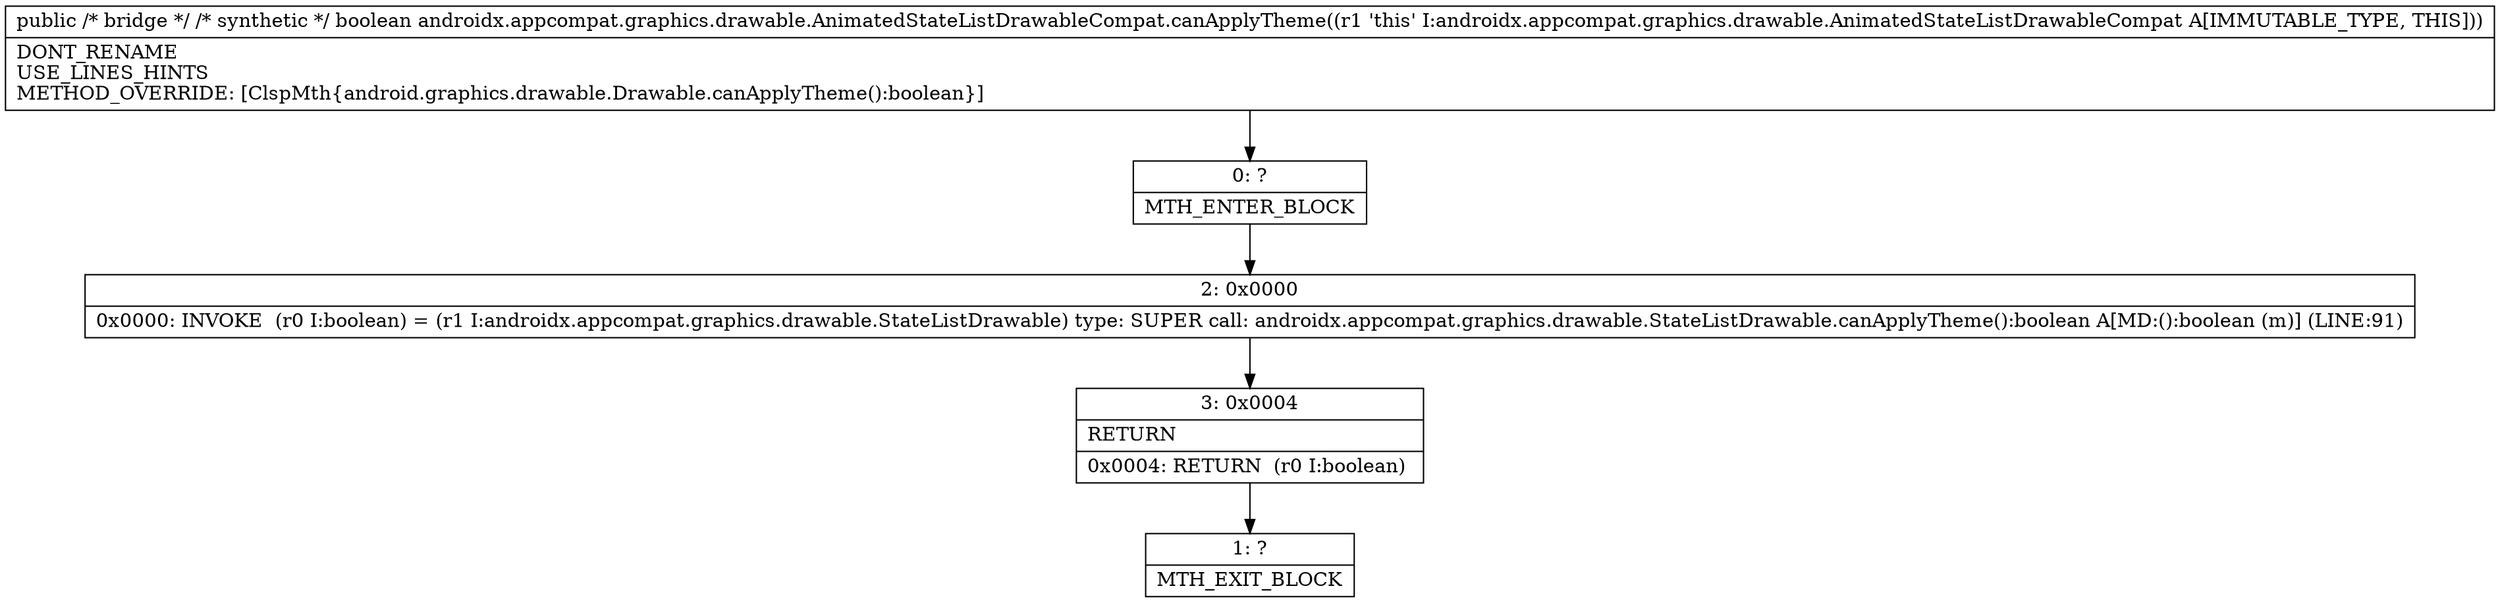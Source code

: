 digraph "CFG forandroidx.appcompat.graphics.drawable.AnimatedStateListDrawableCompat.canApplyTheme()Z" {
Node_0 [shape=record,label="{0\:\ ?|MTH_ENTER_BLOCK\l}"];
Node_2 [shape=record,label="{2\:\ 0x0000|0x0000: INVOKE  (r0 I:boolean) = (r1 I:androidx.appcompat.graphics.drawable.StateListDrawable) type: SUPER call: androidx.appcompat.graphics.drawable.StateListDrawable.canApplyTheme():boolean A[MD:():boolean (m)] (LINE:91)\l}"];
Node_3 [shape=record,label="{3\:\ 0x0004|RETURN\l|0x0004: RETURN  (r0 I:boolean) \l}"];
Node_1 [shape=record,label="{1\:\ ?|MTH_EXIT_BLOCK\l}"];
MethodNode[shape=record,label="{public \/* bridge *\/ \/* synthetic *\/ boolean androidx.appcompat.graphics.drawable.AnimatedStateListDrawableCompat.canApplyTheme((r1 'this' I:androidx.appcompat.graphics.drawable.AnimatedStateListDrawableCompat A[IMMUTABLE_TYPE, THIS]))  | DONT_RENAME\lUSE_LINES_HINTS\lMETHOD_OVERRIDE: [ClspMth\{android.graphics.drawable.Drawable.canApplyTheme():boolean\}]\l}"];
MethodNode -> Node_0;Node_0 -> Node_2;
Node_2 -> Node_3;
Node_3 -> Node_1;
}

